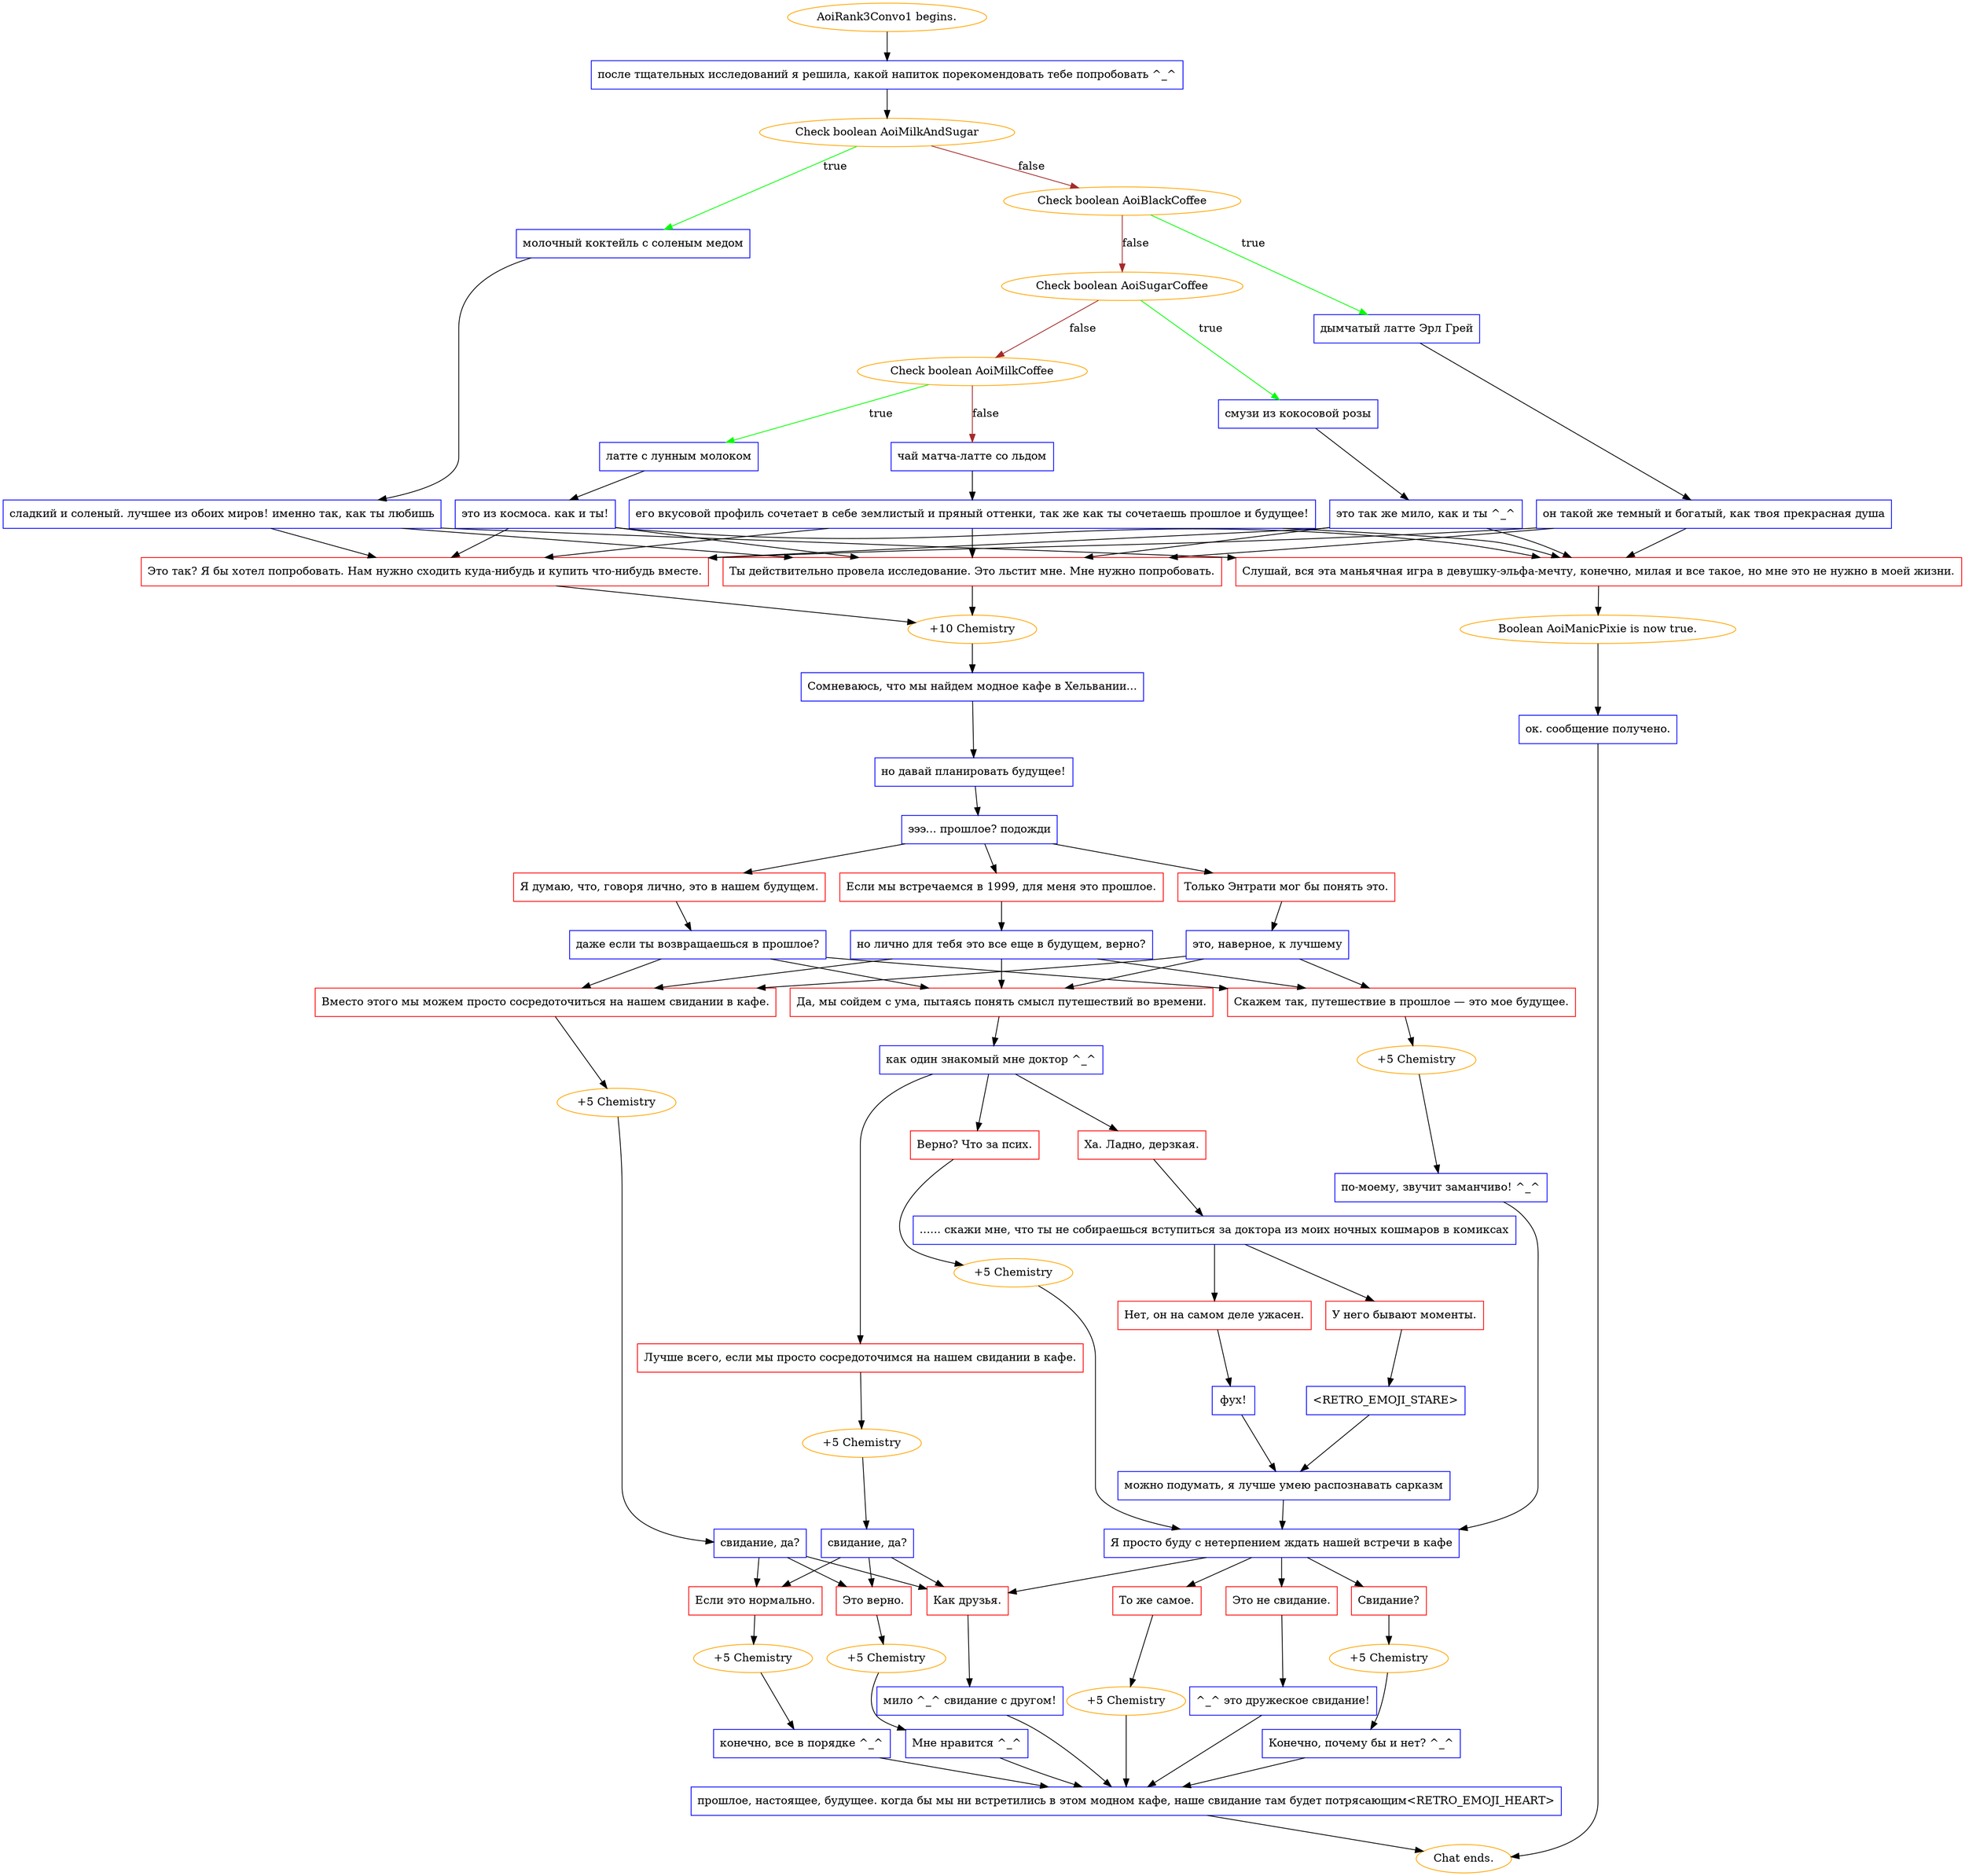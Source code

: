 digraph {
	"AoiRank3Convo1 begins." [color=orange];
		"AoiRank3Convo1 begins." -> j4233017454;
	j4233017454 [label="после тщательных исследований я решила, какой напиток порекомендовать тебе попробовать ^_^",shape=box,color=blue];
		j4233017454 -> j4211444181;
	j4211444181 [label="Check boolean AoiMilkAndSugar",color=orange];
		j4211444181 -> j1011501085 [label=true,color=green];
		j4211444181 -> j859293947 [label=false,color=brown];
	j1011501085 [label="молочный коктейль с соленым медом",shape=box,color=blue];
		j1011501085 -> j1239831416;
	j859293947 [label="Check boolean AoiBlackCoffee",color=orange];
		j859293947 -> j2857774557 [label=true,color=green];
		j859293947 -> j3369786144 [label=false,color=brown];
	j1239831416 [label="сладкий и соленый. лучшее из обоих миров! именно так, как ты любишь",shape=box,color=blue];
		j1239831416 -> j311706268;
		j1239831416 -> j2545282830;
		j1239831416 -> j3587129419;
	j2857774557 [label="дымчатый латте Эрл Грей",shape=box,color=blue];
		j2857774557 -> j1353737972;
	j3369786144 [label="Check boolean AoiSugarCoffee",color=orange];
		j3369786144 -> j3930225058 [label=true,color=green];
		j3369786144 -> j2911908045 [label=false,color=brown];
	j311706268 [label="Ты действительно провела исследование. Это льстит мне. Мне нужно попробовать.",shape=box,color=red];
		j311706268 -> j2948321790;
	j2545282830 [label="Это так? Я бы хотел попробовать. Нам нужно сходить куда-нибудь и купить что-нибудь вместе.",shape=box,color=red];
		j2545282830 -> j2948321790;
	j3587129419 [label="Слушай, вся эта маньячная игра в девушку-эльфа-мечту, конечно, милая и все такое, но мне это не нужно в моей жизни.",shape=box,color=red];
		j3587129419 -> j1299488803;
	j1353737972 [label="он такой же темный и богатый, как твоя прекрасная душа",shape=box,color=blue];
		j1353737972 -> j311706268;
		j1353737972 -> j2545282830;
		j1353737972 -> j3587129419;
	j3930225058 [label="смузи из кокосовой розы",shape=box,color=blue];
		j3930225058 -> j2367221855;
	j2911908045 [label="Check boolean AoiMilkCoffee",color=orange];
		j2911908045 -> j192854128 [label=true,color=green];
		j2911908045 -> j1791208200 [label=false,color=brown];
	j2948321790 [label="+10 Chemistry",color=orange];
		j2948321790 -> j4022908549;
	j1299488803 [label="Boolean AoiManicPixie is now true.",color=orange];
		j1299488803 -> j2581231790;
	j2367221855 [label="это так же мило, как и ты ^_^",shape=box,color=blue];
		j2367221855 -> j311706268;
		j2367221855 -> j2545282830;
		j2367221855 -> j3587129419;
	j192854128 [label="латте с лунным молоком",shape=box,color=blue];
		j192854128 -> j3461146397;
	j1791208200 [label="чай матча-латте со льдом",shape=box,color=blue];
		j1791208200 -> j282706960;
	j4022908549 [label="Сомневаюсь, что мы найдем модное кафе в Хельвании...",shape=box,color=blue];
		j4022908549 -> j1274819762;
	j2581231790 [label="ок. сообщение получено.",shape=box,color=blue];
		j2581231790 -> "Chat ends.";
	j3461146397 [label="это из космоса. как и ты!",shape=box,color=blue];
		j3461146397 -> j311706268;
		j3461146397 -> j2545282830;
		j3461146397 -> j3587129419;
	j282706960 [label="его вкусовой профиль сочетает в себе землистый и пряный оттенки, так же как ты сочетаешь прошлое и будущее!",shape=box,color=blue];
		j282706960 -> j311706268;
		j282706960 -> j2545282830;
		j282706960 -> j3587129419;
	j1274819762 [label="но давай планировать будущее!",shape=box,color=blue];
		j1274819762 -> j2775237751;
	"Chat ends." [color=orange];
	j2775237751 [label="эээ... прошлое? подожди",shape=box,color=blue];
		j2775237751 -> j688623507;
		j2775237751 -> j3105063948;
		j2775237751 -> j3502742674;
	j688623507 [label="Если мы встречаемся в 1999, для меня это прошлое.",shape=box,color=red];
		j688623507 -> j3962498528;
	j3105063948 [label="Я думаю, что, говоря лично, это в нашем будущем.",shape=box,color=red];
		j3105063948 -> j474213017;
	j3502742674 [label="Только Энтрати мог бы понять это.",shape=box,color=red];
		j3502742674 -> j2783660237;
	j3962498528 [label="но лично для тебя это все еще в будущем, верно?",shape=box,color=blue];
		j3962498528 -> j4270658978;
		j3962498528 -> j3863176220;
		j3962498528 -> j1201034585;
	j474213017 [label="даже если ты возвращаешься в прошлое?",shape=box,color=blue];
		j474213017 -> j4270658978;
		j474213017 -> j3863176220;
		j474213017 -> j1201034585;
	j2783660237 [label="это, наверное, к лучшему",shape=box,color=blue];
		j2783660237 -> j4270658978;
		j2783660237 -> j3863176220;
		j2783660237 -> j1201034585;
	j4270658978 [label="Да, мы сойдем с ума, пытаясь понять смысл путешествий во времени.",shape=box,color=red];
		j4270658978 -> j47331927;
	j3863176220 [label="Скажем так, путешествие в прошлое — это мое будущее.",shape=box,color=red];
		j3863176220 -> j3373785454;
	j1201034585 [label="Вместо этого мы можем просто сосредоточиться на нашем свидании в кафе.",shape=box,color=red];
		j1201034585 -> j484371836;
	j47331927 [label="как один знакомый мне доктор ^_^",shape=box,color=blue];
		j47331927 -> j3383784695;
		j47331927 -> j2391487614;
		j47331927 -> j1328624919;
	j3373785454 [label="+5 Chemistry",color=orange];
		j3373785454 -> j4277256673;
	j484371836 [label="+5 Chemistry",color=orange];
		j484371836 -> j1699680451;
	j3383784695 [label="Лучше всего, если мы просто сосредоточимся на нашем свидании в кафе.",shape=box,color=red];
		j3383784695 -> j3449703260;
	j2391487614 [label="Ха. Ладно, дерзкая.",shape=box,color=red];
		j2391487614 -> j738401345;
	j1328624919 [label="Верно? Что за псих.",shape=box,color=red];
		j1328624919 -> j1368035168;
	j4277256673 [label="по-моему, звучит заманчиво! ^_^",shape=box,color=blue];
		j4277256673 -> j1390581262;
	j1699680451 [label="свидание, да?",shape=box,color=blue];
		j1699680451 -> j282937451;
		j1699680451 -> j2871570660;
		j1699680451 -> j311760126;
	j3449703260 [label="+5 Chemistry",color=orange];
		j3449703260 -> j4112467736;
	j738401345 [label="...... скажи мне, что ты не собираешься вступиться за доктора из моих ночных кошмаров в комиксах",shape=box,color=blue];
		j738401345 -> j3923780250;
		j738401345 -> j2557974568;
	j1368035168 [label="+5 Chemistry",color=orange];
		j1368035168 -> j1390581262;
	j1390581262 [label="Я просто буду с нетерпением ждать нашей встречи в кафе",shape=box,color=blue];
		j1390581262 -> j3552181506;
		j1390581262 -> j3454342076;
		j1390581262 -> j2691379715;
		j1390581262 -> j2871570660;
	j282937451 [label="Это верно.",shape=box,color=red];
		j282937451 -> j1105885673;
	j2871570660 [label="Как друзья.",shape=box,color=red];
		j2871570660 -> j313537343;
	j311760126 [label="Если это нормально.",shape=box,color=red];
		j311760126 -> j2534969546;
	j4112467736 [label="свидание, да?",shape=box,color=blue];
		j4112467736 -> j282937451;
		j4112467736 -> j2871570660;
		j4112467736 -> j311760126;
	j3923780250 [label="У него бывают моменты.",shape=box,color=red];
		j3923780250 -> j1607977813;
	j2557974568 [label="Нет, он на самом деле ужасен.",shape=box,color=red];
		j2557974568 -> j3540439941;
	j3552181506 [label="То же самое.",shape=box,color=red];
		j3552181506 -> j2811624247;
	j3454342076 [label="Свидание?",shape=box,color=red];
		j3454342076 -> j951819564;
	j2691379715 [label="Это не свидание.",shape=box,color=red];
		j2691379715 -> j3311157156;
	j1105885673 [label="+5 Chemistry",color=orange];
		j1105885673 -> j3594366318;
	j313537343 [label="мило ^_^ свидание с другом!",shape=box,color=blue];
		j313537343 -> j2768855469;
	j2534969546 [label="+5 Chemistry",color=orange];
		j2534969546 -> j2104487549;
	j1607977813 [label="<RETRO_EMOJI_STARE>",shape=box,color=blue];
		j1607977813 -> j3835404594;
	j3540439941 [label="фух!",shape=box,color=blue];
		j3540439941 -> j3835404594;
	j2811624247 [label="+5 Chemistry",color=orange];
		j2811624247 -> j2768855469;
	j951819564 [label="+5 Chemistry",color=orange];
		j951819564 -> j2810365141;
	j3311157156 [label="^_^ это дружеское свидание!",shape=box,color=blue];
		j3311157156 -> j2768855469;
	j3594366318 [label="Мне нравится ^_^",shape=box,color=blue];
		j3594366318 -> j2768855469;
	j2768855469 [label="прошлое, настоящее, будущее. когда бы мы ни встретились в этом модном кафе, наше свидание там будет потрясающим<RETRO_EMOJI_HEART>",shape=box,color=blue];
		j2768855469 -> "Chat ends.";
	j2104487549 [label="конечно, все в порядке ^_^",shape=box,color=blue];
		j2104487549 -> j2768855469;
	j3835404594 [label="можно подумать, я лучше умею распознавать сарказм",shape=box,color=blue];
		j3835404594 -> j1390581262;
	j2810365141 [label="Конечно, почему бы и нет? ^_^",shape=box,color=blue];
		j2810365141 -> j2768855469;
}